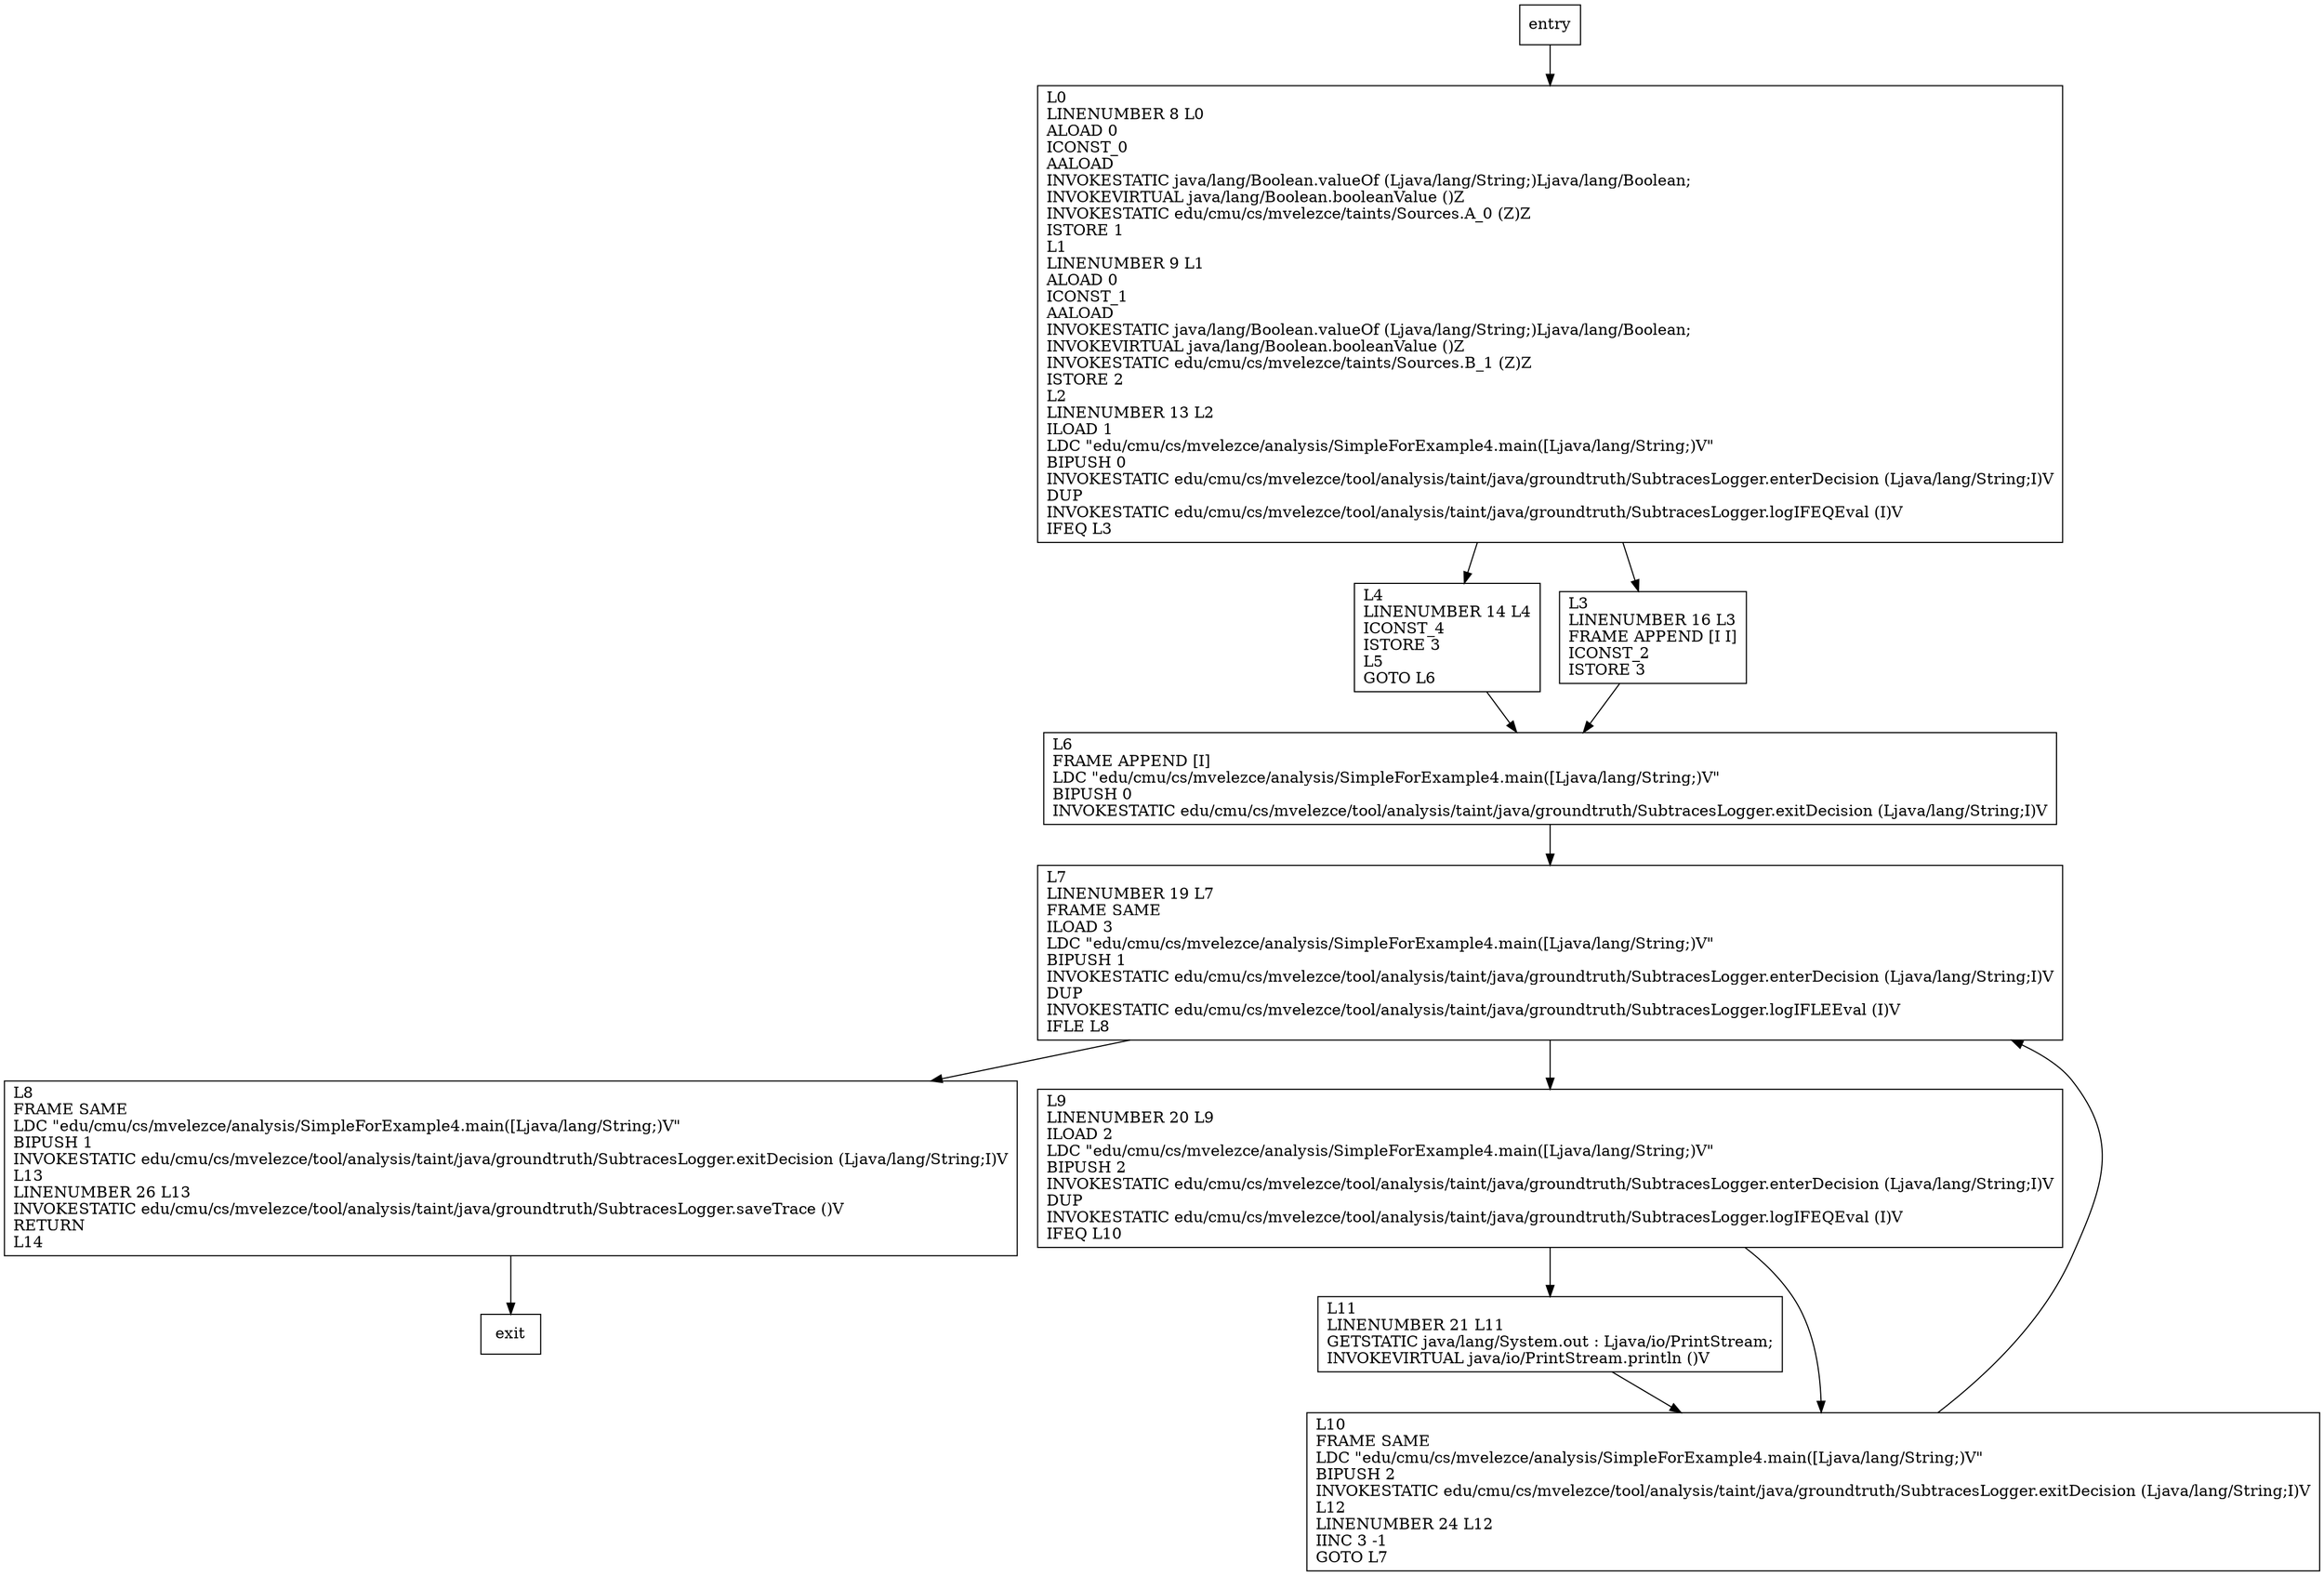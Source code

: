 digraph main {
node [shape=record];
1770557802 [label="L4\lLINENUMBER 14 L4\lICONST_4\lISTORE 3\lL5\lGOTO L6\l"];
873689156 [label="L7\lLINENUMBER 19 L7\lFRAME SAME\lILOAD 3\lLDC \"edu/cmu/cs/mvelezce/analysis/SimpleForExample4.main([Ljava/lang/String;)V\"\lBIPUSH 1\lINVOKESTATIC edu/cmu/cs/mvelezce/tool/analysis/taint/java/groundtruth/SubtracesLogger.enterDecision (Ljava/lang/String;I)V\lDUP\lINVOKESTATIC edu/cmu/cs/mvelezce/tool/analysis/taint/java/groundtruth/SubtracesLogger.logIFLEEval (I)V\lIFLE L8\l"];
2061025853 [label="L11\lLINENUMBER 21 L11\lGETSTATIC java/lang/System.out : Ljava/io/PrintStream;\lINVOKEVIRTUAL java/io/PrintStream.println ()V\l"];
721229382 [label="L3\lLINENUMBER 16 L3\lFRAME APPEND [I I]\lICONST_2\lISTORE 3\l"];
423474285 [label="L8\lFRAME SAME\lLDC \"edu/cmu/cs/mvelezce/analysis/SimpleForExample4.main([Ljava/lang/String;)V\"\lBIPUSH 1\lINVOKESTATIC edu/cmu/cs/mvelezce/tool/analysis/taint/java/groundtruth/SubtracesLogger.exitDecision (Ljava/lang/String;I)V\lL13\lLINENUMBER 26 L13\lINVOKESTATIC edu/cmu/cs/mvelezce/tool/analysis/taint/java/groundtruth/SubtracesLogger.saveTrace ()V\lRETURN\lL14\l"];
1149023919 [label="L6\lFRAME APPEND [I]\lLDC \"edu/cmu/cs/mvelezce/analysis/SimpleForExample4.main([Ljava/lang/String;)V\"\lBIPUSH 0\lINVOKESTATIC edu/cmu/cs/mvelezce/tool/analysis/taint/java/groundtruth/SubtracesLogger.exitDecision (Ljava/lang/String;I)V\l"];
1674738101 [label="L0\lLINENUMBER 8 L0\lALOAD 0\lICONST_0\lAALOAD\lINVOKESTATIC java/lang/Boolean.valueOf (Ljava/lang/String;)Ljava/lang/Boolean;\lINVOKEVIRTUAL java/lang/Boolean.booleanValue ()Z\lINVOKESTATIC edu/cmu/cs/mvelezce/taints/Sources.A_0 (Z)Z\lISTORE 1\lL1\lLINENUMBER 9 L1\lALOAD 0\lICONST_1\lAALOAD\lINVOKESTATIC java/lang/Boolean.valueOf (Ljava/lang/String;)Ljava/lang/Boolean;\lINVOKEVIRTUAL java/lang/Boolean.booleanValue ()Z\lINVOKESTATIC edu/cmu/cs/mvelezce/taints/Sources.B_1 (Z)Z\lISTORE 2\lL2\lLINENUMBER 13 L2\lILOAD 1\lLDC \"edu/cmu/cs/mvelezce/analysis/SimpleForExample4.main([Ljava/lang/String;)V\"\lBIPUSH 0\lINVOKESTATIC edu/cmu/cs/mvelezce/tool/analysis/taint/java/groundtruth/SubtracesLogger.enterDecision (Ljava/lang/String;I)V\lDUP\lINVOKESTATIC edu/cmu/cs/mvelezce/tool/analysis/taint/java/groundtruth/SubtracesLogger.logIFEQEval (I)V\lIFEQ L3\l"];
1538317866 [label="L9\lLINENUMBER 20 L9\lILOAD 2\lLDC \"edu/cmu/cs/mvelezce/analysis/SimpleForExample4.main([Ljava/lang/String;)V\"\lBIPUSH 2\lINVOKESTATIC edu/cmu/cs/mvelezce/tool/analysis/taint/java/groundtruth/SubtracesLogger.enterDecision (Ljava/lang/String;I)V\lDUP\lINVOKESTATIC edu/cmu/cs/mvelezce/tool/analysis/taint/java/groundtruth/SubtracesLogger.logIFEQEval (I)V\lIFEQ L10\l"];
1441139826 [label="L10\lFRAME SAME\lLDC \"edu/cmu/cs/mvelezce/analysis/SimpleForExample4.main([Ljava/lang/String;)V\"\lBIPUSH 2\lINVOKESTATIC edu/cmu/cs/mvelezce/tool/analysis/taint/java/groundtruth/SubtracesLogger.exitDecision (Ljava/lang/String;I)V\lL12\lLINENUMBER 24 L12\lIINC 3 -1\lGOTO L7\l"];
entry;
exit;
entry -> 1674738101;
1770557802 -> 1149023919;
873689156 -> 423474285;
873689156 -> 1538317866;
2061025853 -> 1441139826;
721229382 -> 1149023919;
423474285 -> exit;
1149023919 -> 873689156;
1674738101 -> 1770557802;
1674738101 -> 721229382;
1538317866 -> 2061025853;
1538317866 -> 1441139826;
1441139826 -> 873689156;
}
